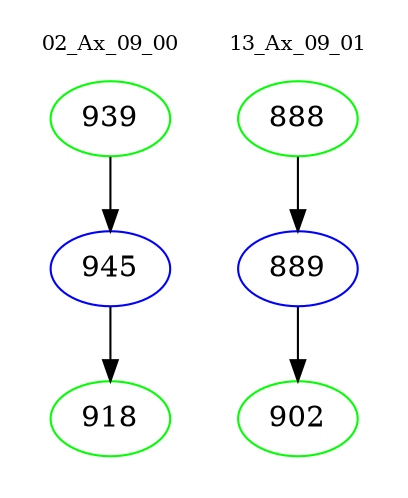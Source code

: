 digraph{
subgraph cluster_0 {
color = white
label = "02_Ax_09_00";
fontsize=10;
T0_939 [label="939", color="green"]
T0_939 -> T0_945 [color="black"]
T0_945 [label="945", color="blue"]
T0_945 -> T0_918 [color="black"]
T0_918 [label="918", color="green"]
}
subgraph cluster_1 {
color = white
label = "13_Ax_09_01";
fontsize=10;
T1_888 [label="888", color="green"]
T1_888 -> T1_889 [color="black"]
T1_889 [label="889", color="blue"]
T1_889 -> T1_902 [color="black"]
T1_902 [label="902", color="green"]
}
}
